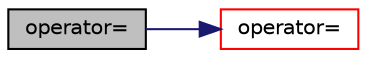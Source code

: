 digraph "operator="
{
  bgcolor="transparent";
  edge [fontname="Helvetica",fontsize="10",labelfontname="Helvetica",labelfontsize="10"];
  node [fontname="Helvetica",fontsize="10",shape=record];
  rankdir="LR";
  Node6212 [label="operator=",height=0.2,width=0.4,color="black", fillcolor="grey75", style="filled", fontcolor="black"];
  Node6212 -> Node6213 [color="midnightblue",fontsize="10",style="solid",fontname="Helvetica"];
  Node6213 [label="operator=",height=0.2,width=0.4,color="red",URL="$a23173.html#ae6ca9ff0212e4adaa25f414039f9ac24"];
}
